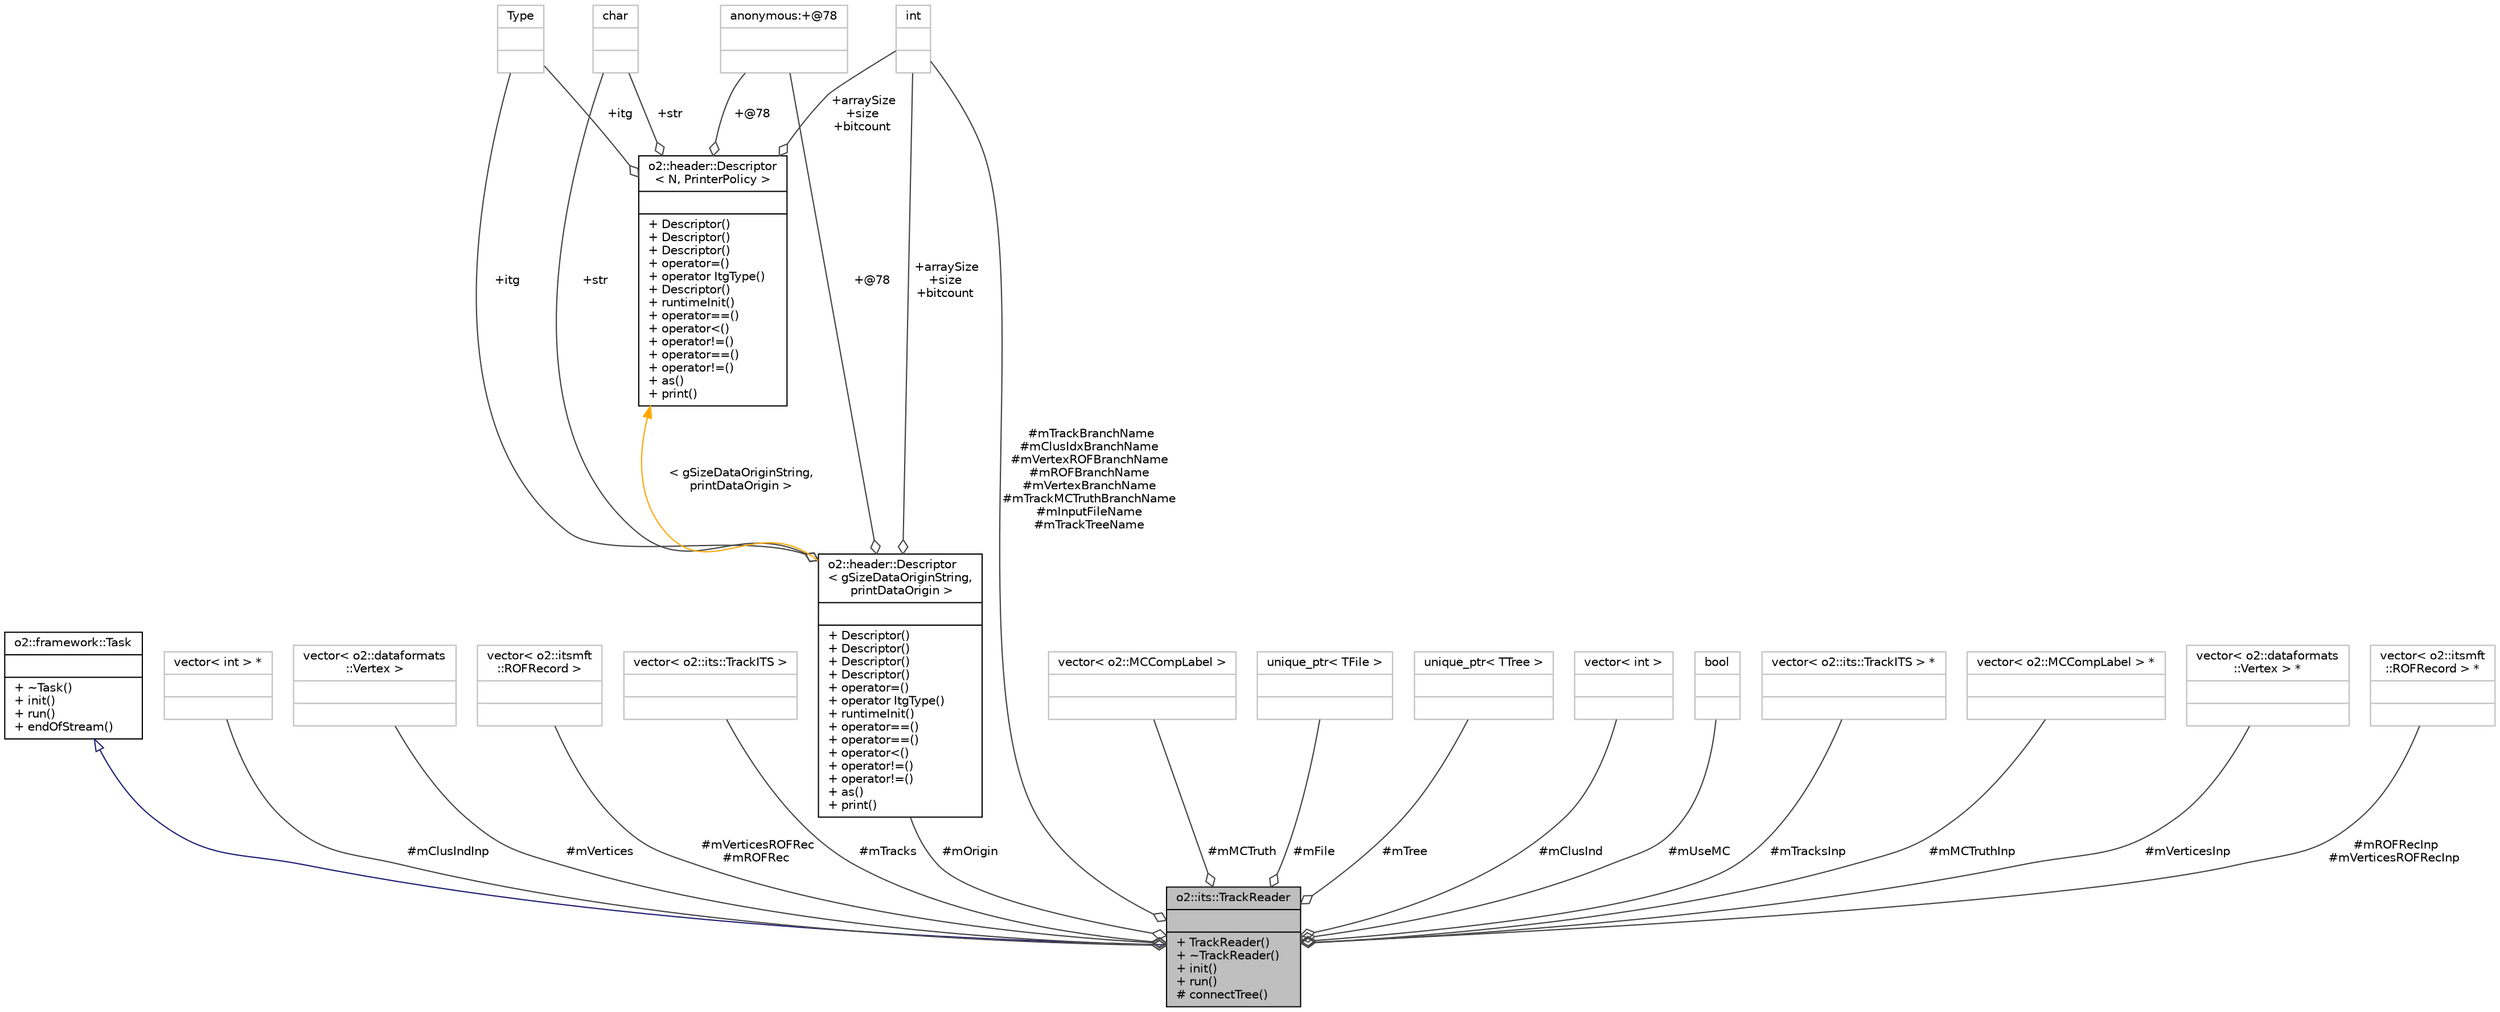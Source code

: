 digraph "o2::its::TrackReader"
{
 // INTERACTIVE_SVG=YES
  bgcolor="transparent";
  edge [fontname="Helvetica",fontsize="10",labelfontname="Helvetica",labelfontsize="10"];
  node [fontname="Helvetica",fontsize="10",shape=record];
  Node2 [label="{o2::its::TrackReader\n||+ TrackReader()\l+ ~TrackReader()\l+ init()\l+ run()\l# connectTree()\l}",height=0.2,width=0.4,color="black", fillcolor="grey75", style="filled", fontcolor="black"];
  Node3 -> Node2 [dir="back",color="midnightblue",fontsize="10",style="solid",arrowtail="onormal",fontname="Helvetica"];
  Node3 [label="{o2::framework::Task\n||+ ~Task()\l+ init()\l+ run()\l+ endOfStream()\l}",height=0.2,width=0.4,color="black",URL="$de/dac/classo2_1_1framework_1_1Task.html"];
  Node4 -> Node2 [color="grey25",fontsize="10",style="solid",label=" #mClusIndInp" ,arrowhead="odiamond",fontname="Helvetica"];
  Node4 [label="{vector\< int \> *\n||}",height=0.2,width=0.4,color="grey75"];
  Node5 -> Node2 [color="grey25",fontsize="10",style="solid",label=" #mVertices" ,arrowhead="odiamond",fontname="Helvetica"];
  Node5 [label="{vector\< o2::dataformats\l::Vertex \>\n||}",height=0.2,width=0.4,color="grey75"];
  Node6 -> Node2 [color="grey25",fontsize="10",style="solid",label=" #mVerticesROFRec\n#mROFRec" ,arrowhead="odiamond",fontname="Helvetica"];
  Node6 [label="{vector\< o2::itsmft\l::ROFRecord \>\n||}",height=0.2,width=0.4,color="grey75"];
  Node7 -> Node2 [color="grey25",fontsize="10",style="solid",label=" #mTracks" ,arrowhead="odiamond",fontname="Helvetica"];
  Node7 [label="{vector\< o2::its::TrackITS \>\n||}",height=0.2,width=0.4,color="grey75"];
  Node8 -> Node2 [color="grey25",fontsize="10",style="solid",label=" #mOrigin" ,arrowhead="odiamond",fontname="Helvetica"];
  Node8 [label="{o2::header::Descriptor\l\< gSizeDataOriginString,\l printDataOrigin \>\n||+ Descriptor()\l+ Descriptor()\l+ Descriptor()\l+ Descriptor()\l+ operator=()\l+ operator ItgType()\l+ runtimeInit()\l+ operator==()\l+ operator==()\l+ operator\<()\l+ operator!=()\l+ operator!=()\l+ as()\l+ print()\l}",height=0.2,width=0.4,color="black",URL="$d9/db3/structo2_1_1header_1_1Descriptor.html"];
  Node9 -> Node8 [color="grey25",fontsize="10",style="solid",label=" +@78" ,arrowhead="odiamond",fontname="Helvetica"];
  Node9 [label="{anonymous:+@78\n||}",height=0.2,width=0.4,color="grey75"];
  Node10 -> Node8 [color="grey25",fontsize="10",style="solid",label=" +itg" ,arrowhead="odiamond",fontname="Helvetica"];
  Node10 [label="{Type\n||}",height=0.2,width=0.4,color="grey75"];
  Node11 -> Node8 [color="grey25",fontsize="10",style="solid",label=" +str" ,arrowhead="odiamond",fontname="Helvetica"];
  Node11 [label="{char\n||}",height=0.2,width=0.4,color="grey75"];
  Node12 -> Node8 [color="grey25",fontsize="10",style="solid",label=" +arraySize\n+size\n+bitcount" ,arrowhead="odiamond",fontname="Helvetica"];
  Node12 [label="{int\n||}",height=0.2,width=0.4,color="grey75"];
  Node13 -> Node8 [dir="back",color="orange",fontsize="10",style="solid",label=" \< gSizeDataOriginString,\l printDataOrigin \>" ,fontname="Helvetica"];
  Node13 [label="{o2::header::Descriptor\l\< N, PrinterPolicy \>\n||+ Descriptor()\l+ Descriptor()\l+ Descriptor()\l+ operator=()\l+ operator ItgType()\l+ Descriptor()\l+ runtimeInit()\l+ operator==()\l+ operator\<()\l+ operator!=()\l+ operator==()\l+ operator!=()\l+ as()\l+ print()\l}",height=0.2,width=0.4,color="black",URL="$d9/db3/structo2_1_1header_1_1Descriptor.html"];
  Node9 -> Node13 [color="grey25",fontsize="10",style="solid",label=" +@78" ,arrowhead="odiamond",fontname="Helvetica"];
  Node10 -> Node13 [color="grey25",fontsize="10",style="solid",label=" +itg" ,arrowhead="odiamond",fontname="Helvetica"];
  Node11 -> Node13 [color="grey25",fontsize="10",style="solid",label=" +str" ,arrowhead="odiamond",fontname="Helvetica"];
  Node12 -> Node13 [color="grey25",fontsize="10",style="solid",label=" +arraySize\n+size\n+bitcount" ,arrowhead="odiamond",fontname="Helvetica"];
  Node14 -> Node2 [color="grey25",fontsize="10",style="solid",label=" #mMCTruth" ,arrowhead="odiamond",fontname="Helvetica"];
  Node14 [label="{vector\< o2::MCCompLabel \>\n||}",height=0.2,width=0.4,color="grey75"];
  Node15 -> Node2 [color="grey25",fontsize="10",style="solid",label=" #mFile" ,arrowhead="odiamond",fontname="Helvetica"];
  Node15 [label="{unique_ptr\< TFile \>\n||}",height=0.2,width=0.4,color="grey75"];
  Node16 -> Node2 [color="grey25",fontsize="10",style="solid",label=" #mTree" ,arrowhead="odiamond",fontname="Helvetica"];
  Node16 [label="{unique_ptr\< TTree \>\n||}",height=0.2,width=0.4,color="grey75"];
  Node17 -> Node2 [color="grey25",fontsize="10",style="solid",label=" #mClusInd" ,arrowhead="odiamond",fontname="Helvetica"];
  Node17 [label="{vector\< int \>\n||}",height=0.2,width=0.4,color="grey75"];
  Node12 -> Node2 [color="grey25",fontsize="10",style="solid",label=" #mTrackBranchName\n#mClusIdxBranchName\n#mVertexROFBranchName\n#mROFBranchName\n#mVertexBranchName\n#mTrackMCTruthBranchName\n#mInputFileName\n#mTrackTreeName" ,arrowhead="odiamond",fontname="Helvetica"];
  Node18 -> Node2 [color="grey25",fontsize="10",style="solid",label=" #mUseMC" ,arrowhead="odiamond",fontname="Helvetica"];
  Node18 [label="{bool\n||}",height=0.2,width=0.4,color="grey75"];
  Node19 -> Node2 [color="grey25",fontsize="10",style="solid",label=" #mTracksInp" ,arrowhead="odiamond",fontname="Helvetica"];
  Node19 [label="{vector\< o2::its::TrackITS \> *\n||}",height=0.2,width=0.4,color="grey75"];
  Node20 -> Node2 [color="grey25",fontsize="10",style="solid",label=" #mMCTruthInp" ,arrowhead="odiamond",fontname="Helvetica"];
  Node20 [label="{vector\< o2::MCCompLabel \> *\n||}",height=0.2,width=0.4,color="grey75"];
  Node21 -> Node2 [color="grey25",fontsize="10",style="solid",label=" #mVerticesInp" ,arrowhead="odiamond",fontname="Helvetica"];
  Node21 [label="{vector\< o2::dataformats\l::Vertex \> *\n||}",height=0.2,width=0.4,color="grey75"];
  Node22 -> Node2 [color="grey25",fontsize="10",style="solid",label=" #mROFRecInp\n#mVerticesROFRecInp" ,arrowhead="odiamond",fontname="Helvetica"];
  Node22 [label="{vector\< o2::itsmft\l::ROFRecord \> *\n||}",height=0.2,width=0.4,color="grey75"];
}

